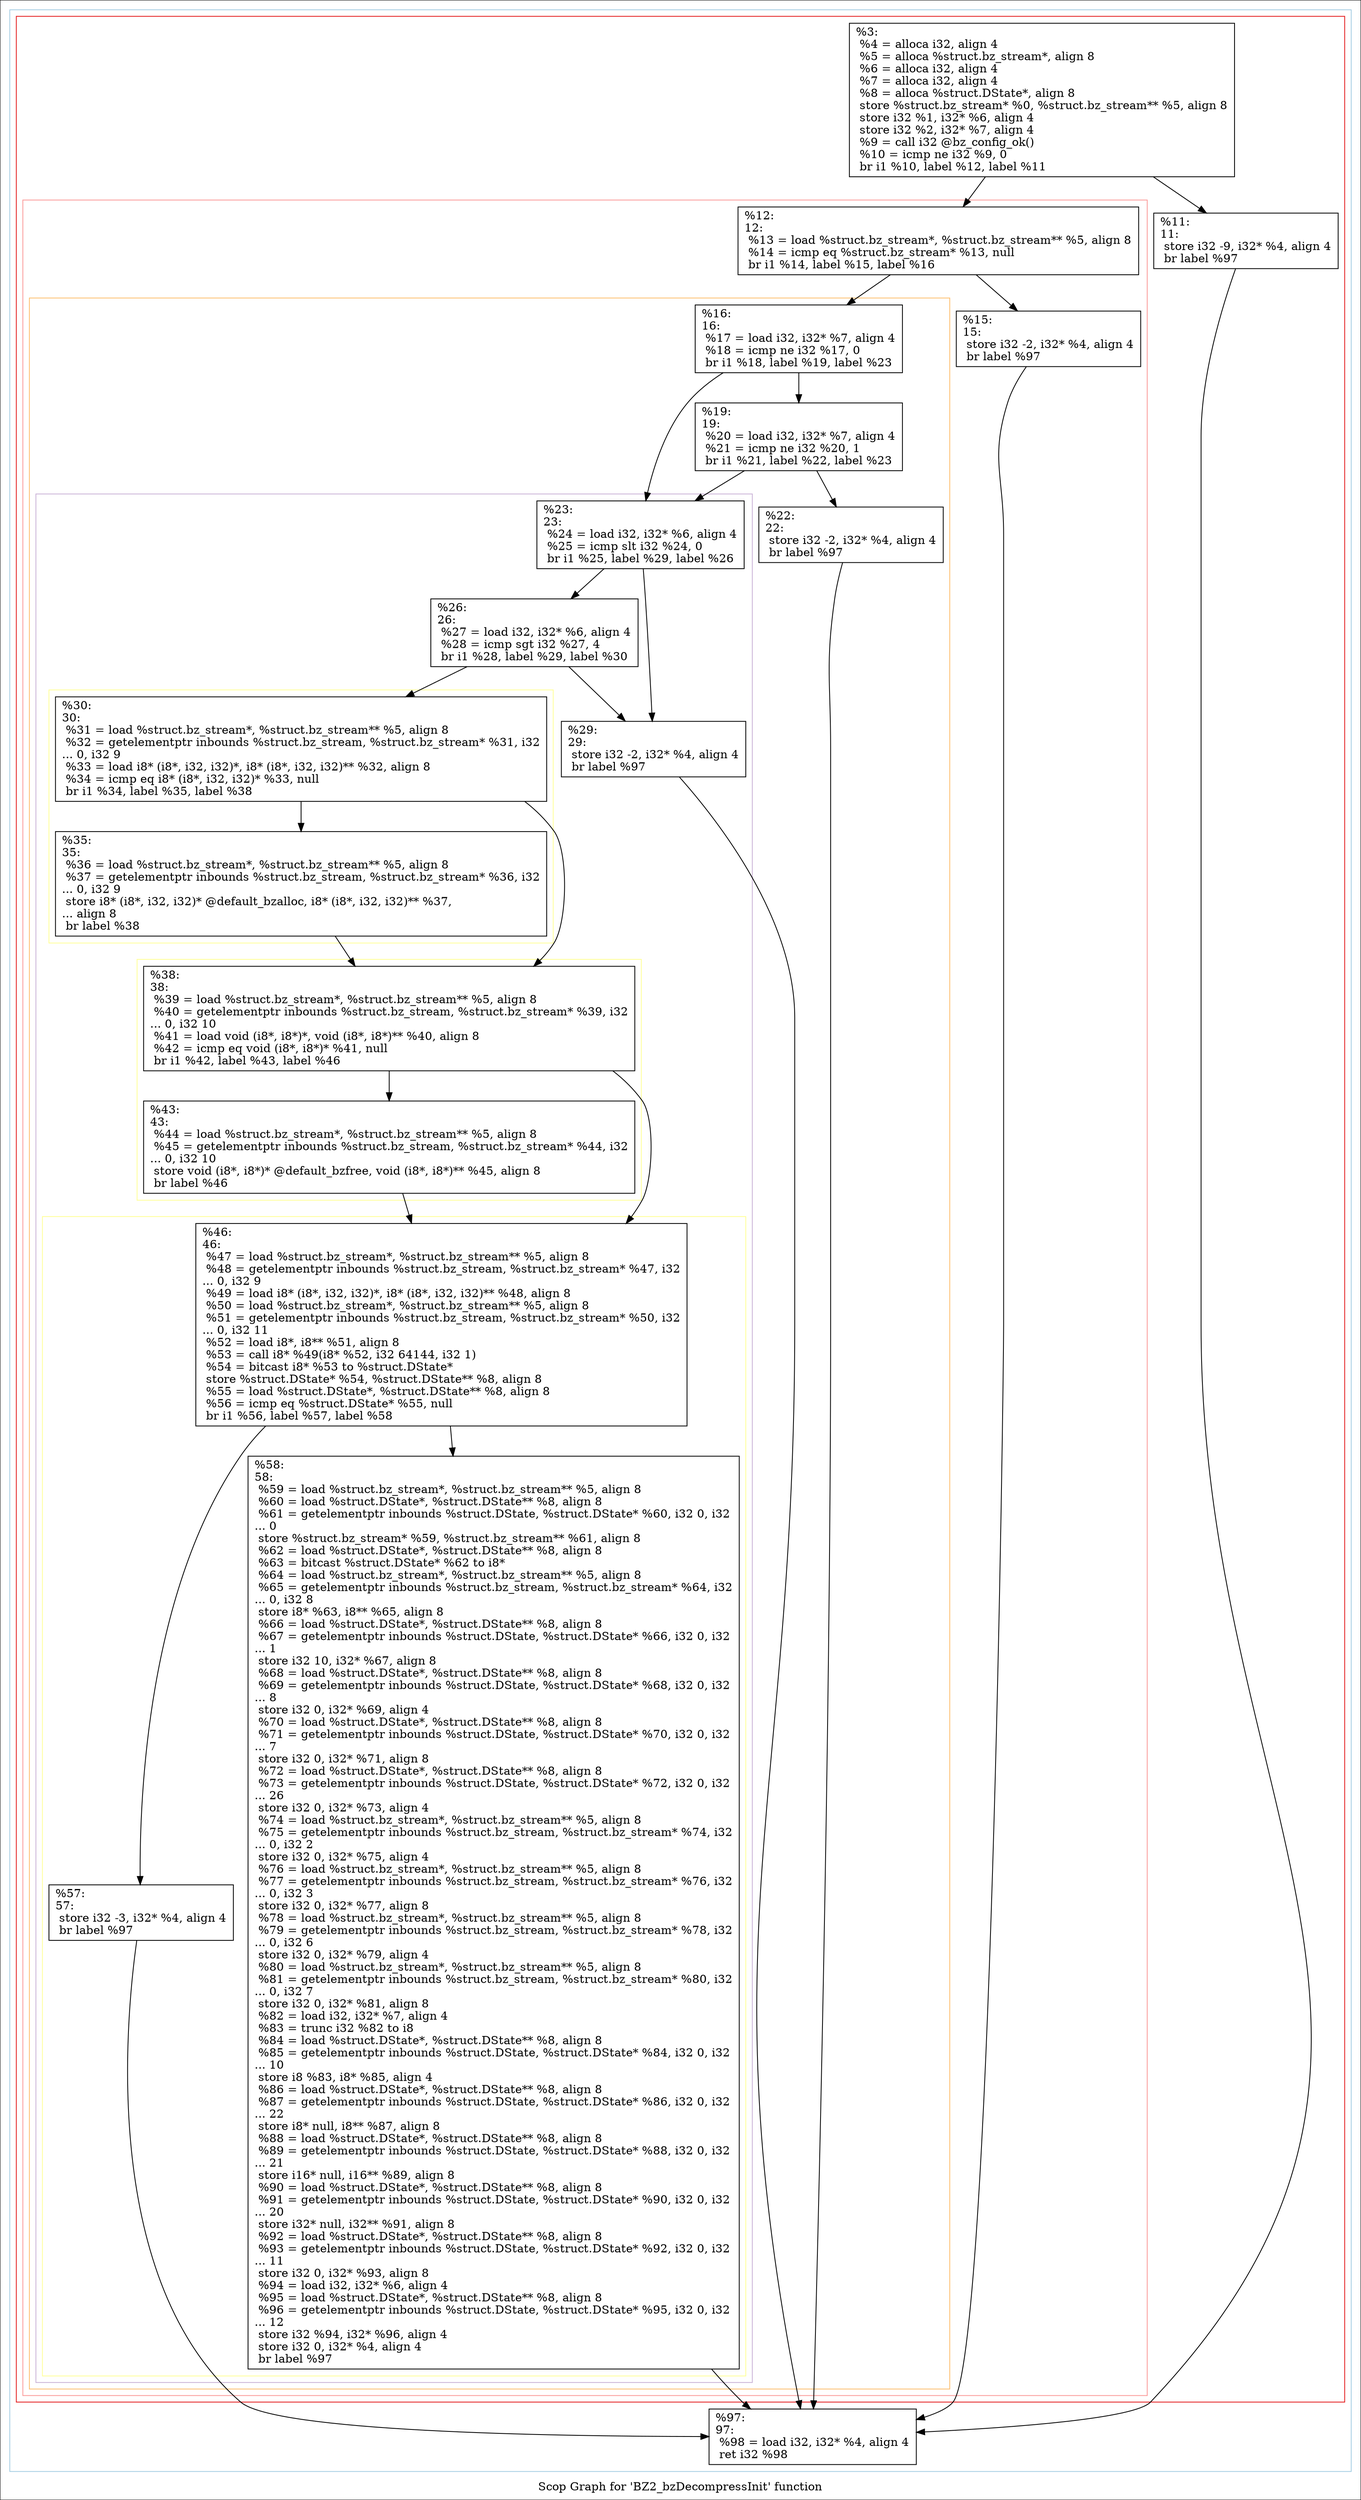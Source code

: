 digraph "Scop Graph for 'BZ2_bzDecompressInit' function" {
	label="Scop Graph for 'BZ2_bzDecompressInit' function";

	Node0x28d6b60 [shape=record,label="{%3:\l  %4 = alloca i32, align 4\l  %5 = alloca %struct.bz_stream*, align 8\l  %6 = alloca i32, align 4\l  %7 = alloca i32, align 4\l  %8 = alloca %struct.DState*, align 8\l  store %struct.bz_stream* %0, %struct.bz_stream** %5, align 8\l  store i32 %1, i32* %6, align 4\l  store i32 %2, i32* %7, align 4\l  %9 = call i32 @bz_config_ok()\l  %10 = icmp ne i32 %9, 0\l  br i1 %10, label %12, label %11\l}"];
	Node0x28d6b60 -> Node0x28151d0;
	Node0x28d6b60 -> Node0x28c4750;
	Node0x28151d0 [shape=record,label="{%12:\l12:                                               \l  %13 = load %struct.bz_stream*, %struct.bz_stream** %5, align 8\l  %14 = icmp eq %struct.bz_stream* %13, null\l  br i1 %14, label %15, label %16\l}"];
	Node0x28151d0 -> Node0x2803e50;
	Node0x28151d0 -> Node0x28c7660;
	Node0x2803e50 [shape=record,label="{%15:\l15:                                               \l  store i32 -2, i32* %4, align 4\l  br label %97\l}"];
	Node0x2803e50 -> Node0x2739f70;
	Node0x2739f70 [shape=record,label="{%97:\l97:                                               \l  %98 = load i32, i32* %4, align 4\l  ret i32 %98\l}"];
	Node0x28c7660 [shape=record,label="{%16:\l16:                                               \l  %17 = load i32, i32* %7, align 4\l  %18 = icmp ne i32 %17, 0\l  br i1 %18, label %19, label %23\l}"];
	Node0x28c7660 -> Node0x28e05a0;
	Node0x28c7660 -> Node0x2810c80;
	Node0x28e05a0 [shape=record,label="{%19:\l19:                                               \l  %20 = load i32, i32* %7, align 4\l  %21 = icmp ne i32 %20, 1\l  br i1 %21, label %22, label %23\l}"];
	Node0x28e05a0 -> Node0x27d5f00;
	Node0x28e05a0 -> Node0x2810c80;
	Node0x27d5f00 [shape=record,label="{%22:\l22:                                               \l  store i32 -2, i32* %4, align 4\l  br label %97\l}"];
	Node0x27d5f00 -> Node0x2739f70;
	Node0x2810c80 [shape=record,label="{%23:\l23:                                               \l  %24 = load i32, i32* %6, align 4\l  %25 = icmp slt i32 %24, 0\l  br i1 %25, label %29, label %26\l}"];
	Node0x2810c80 -> Node0x2828280;
	Node0x2810c80 -> Node0x28e5de0;
	Node0x2828280 [shape=record,label="{%29:\l29:                                               \l  store i32 -2, i32* %4, align 4\l  br label %97\l}"];
	Node0x2828280 -> Node0x2739f70;
	Node0x28e5de0 [shape=record,label="{%26:\l26:                                               \l  %27 = load i32, i32* %6, align 4\l  %28 = icmp sgt i32 %27, 4\l  br i1 %28, label %29, label %30\l}"];
	Node0x28e5de0 -> Node0x2828280;
	Node0x28e5de0 -> Node0x2824840;
	Node0x2824840 [shape=record,label="{%30:\l30:                                               \l  %31 = load %struct.bz_stream*, %struct.bz_stream** %5, align 8\l  %32 = getelementptr inbounds %struct.bz_stream, %struct.bz_stream* %31, i32\l... 0, i32 9\l  %33 = load i8* (i8*, i32, i32)*, i8* (i8*, i32, i32)** %32, align 8\l  %34 = icmp eq i8* (i8*, i32, i32)* %33, null\l  br i1 %34, label %35, label %38\l}"];
	Node0x2824840 -> Node0x27fcd70;
	Node0x2824840 -> Node0x268a010;
	Node0x27fcd70 [shape=record,label="{%35:\l35:                                               \l  %36 = load %struct.bz_stream*, %struct.bz_stream** %5, align 8\l  %37 = getelementptr inbounds %struct.bz_stream, %struct.bz_stream* %36, i32\l... 0, i32 9\l  store i8* (i8*, i32, i32)* @default_bzalloc, i8* (i8*, i32, i32)** %37,\l... align 8\l  br label %38\l}"];
	Node0x27fcd70 -> Node0x268a010;
	Node0x268a010 [shape=record,label="{%38:\l38:                                               \l  %39 = load %struct.bz_stream*, %struct.bz_stream** %5, align 8\l  %40 = getelementptr inbounds %struct.bz_stream, %struct.bz_stream* %39, i32\l... 0, i32 10\l  %41 = load void (i8*, i8*)*, void (i8*, i8*)** %40, align 8\l  %42 = icmp eq void (i8*, i8*)* %41, null\l  br i1 %42, label %43, label %46\l}"];
	Node0x268a010 -> Node0x28cdd00;
	Node0x268a010 -> Node0x2841d20;
	Node0x28cdd00 [shape=record,label="{%43:\l43:                                               \l  %44 = load %struct.bz_stream*, %struct.bz_stream** %5, align 8\l  %45 = getelementptr inbounds %struct.bz_stream, %struct.bz_stream* %44, i32\l... 0, i32 10\l  store void (i8*, i8*)* @default_bzfree, void (i8*, i8*)** %45, align 8\l  br label %46\l}"];
	Node0x28cdd00 -> Node0x2841d20;
	Node0x2841d20 [shape=record,label="{%46:\l46:                                               \l  %47 = load %struct.bz_stream*, %struct.bz_stream** %5, align 8\l  %48 = getelementptr inbounds %struct.bz_stream, %struct.bz_stream* %47, i32\l... 0, i32 9\l  %49 = load i8* (i8*, i32, i32)*, i8* (i8*, i32, i32)** %48, align 8\l  %50 = load %struct.bz_stream*, %struct.bz_stream** %5, align 8\l  %51 = getelementptr inbounds %struct.bz_stream, %struct.bz_stream* %50, i32\l... 0, i32 11\l  %52 = load i8*, i8** %51, align 8\l  %53 = call i8* %49(i8* %52, i32 64144, i32 1)\l  %54 = bitcast i8* %53 to %struct.DState*\l  store %struct.DState* %54, %struct.DState** %8, align 8\l  %55 = load %struct.DState*, %struct.DState** %8, align 8\l  %56 = icmp eq %struct.DState* %55, null\l  br i1 %56, label %57, label %58\l}"];
	Node0x2841d20 -> Node0x28ccec0;
	Node0x2841d20 -> Node0x2782b60;
	Node0x28ccec0 [shape=record,label="{%57:\l57:                                               \l  store i32 -3, i32* %4, align 4\l  br label %97\l}"];
	Node0x28ccec0 -> Node0x2739f70;
	Node0x2782b60 [shape=record,label="{%58:\l58:                                               \l  %59 = load %struct.bz_stream*, %struct.bz_stream** %5, align 8\l  %60 = load %struct.DState*, %struct.DState** %8, align 8\l  %61 = getelementptr inbounds %struct.DState, %struct.DState* %60, i32 0, i32\l... 0\l  store %struct.bz_stream* %59, %struct.bz_stream** %61, align 8\l  %62 = load %struct.DState*, %struct.DState** %8, align 8\l  %63 = bitcast %struct.DState* %62 to i8*\l  %64 = load %struct.bz_stream*, %struct.bz_stream** %5, align 8\l  %65 = getelementptr inbounds %struct.bz_stream, %struct.bz_stream* %64, i32\l... 0, i32 8\l  store i8* %63, i8** %65, align 8\l  %66 = load %struct.DState*, %struct.DState** %8, align 8\l  %67 = getelementptr inbounds %struct.DState, %struct.DState* %66, i32 0, i32\l... 1\l  store i32 10, i32* %67, align 8\l  %68 = load %struct.DState*, %struct.DState** %8, align 8\l  %69 = getelementptr inbounds %struct.DState, %struct.DState* %68, i32 0, i32\l... 8\l  store i32 0, i32* %69, align 4\l  %70 = load %struct.DState*, %struct.DState** %8, align 8\l  %71 = getelementptr inbounds %struct.DState, %struct.DState* %70, i32 0, i32\l... 7\l  store i32 0, i32* %71, align 8\l  %72 = load %struct.DState*, %struct.DState** %8, align 8\l  %73 = getelementptr inbounds %struct.DState, %struct.DState* %72, i32 0, i32\l... 26\l  store i32 0, i32* %73, align 4\l  %74 = load %struct.bz_stream*, %struct.bz_stream** %5, align 8\l  %75 = getelementptr inbounds %struct.bz_stream, %struct.bz_stream* %74, i32\l... 0, i32 2\l  store i32 0, i32* %75, align 4\l  %76 = load %struct.bz_stream*, %struct.bz_stream** %5, align 8\l  %77 = getelementptr inbounds %struct.bz_stream, %struct.bz_stream* %76, i32\l... 0, i32 3\l  store i32 0, i32* %77, align 8\l  %78 = load %struct.bz_stream*, %struct.bz_stream** %5, align 8\l  %79 = getelementptr inbounds %struct.bz_stream, %struct.bz_stream* %78, i32\l... 0, i32 6\l  store i32 0, i32* %79, align 4\l  %80 = load %struct.bz_stream*, %struct.bz_stream** %5, align 8\l  %81 = getelementptr inbounds %struct.bz_stream, %struct.bz_stream* %80, i32\l... 0, i32 7\l  store i32 0, i32* %81, align 8\l  %82 = load i32, i32* %7, align 4\l  %83 = trunc i32 %82 to i8\l  %84 = load %struct.DState*, %struct.DState** %8, align 8\l  %85 = getelementptr inbounds %struct.DState, %struct.DState* %84, i32 0, i32\l... 10\l  store i8 %83, i8* %85, align 4\l  %86 = load %struct.DState*, %struct.DState** %8, align 8\l  %87 = getelementptr inbounds %struct.DState, %struct.DState* %86, i32 0, i32\l... 22\l  store i8* null, i8** %87, align 8\l  %88 = load %struct.DState*, %struct.DState** %8, align 8\l  %89 = getelementptr inbounds %struct.DState, %struct.DState* %88, i32 0, i32\l... 21\l  store i16* null, i16** %89, align 8\l  %90 = load %struct.DState*, %struct.DState** %8, align 8\l  %91 = getelementptr inbounds %struct.DState, %struct.DState* %90, i32 0, i32\l... 20\l  store i32* null, i32** %91, align 8\l  %92 = load %struct.DState*, %struct.DState** %8, align 8\l  %93 = getelementptr inbounds %struct.DState, %struct.DState* %92, i32 0, i32\l... 11\l  store i32 0, i32* %93, align 8\l  %94 = load i32, i32* %6, align 4\l  %95 = load %struct.DState*, %struct.DState** %8, align 8\l  %96 = getelementptr inbounds %struct.DState, %struct.DState* %95, i32 0, i32\l... 12\l  store i32 %94, i32* %96, align 4\l  store i32 0, i32* %4, align 4\l  br label %97\l}"];
	Node0x2782b60 -> Node0x2739f70;
	Node0x28c4750 [shape=record,label="{%11:\l11:                                               \l  store i32 -9, i32* %4, align 4\l  br label %97\l}"];
	Node0x28c4750 -> Node0x2739f70;
	colorscheme = "paired12"
        subgraph cluster_0x28ee5d0 {
          label = "";
          style = solid;
          color = 1
          subgraph cluster_0x28dc380 {
            label = "";
            style = solid;
            color = 6
            subgraph cluster_0x254ba30 {
              label = "";
              style = solid;
              color = 5
              subgraph cluster_0x2941dd0 {
                label = "";
                style = solid;
                color = 7
                subgraph cluster_0x28ec570 {
                  label = "";
                  style = solid;
                  color = 9
                  subgraph cluster_0x291eda0 {
                    label = "";
                    style = solid;
                    color = 11
                    Node0x2824840;
                    Node0x27fcd70;
                  }
                  subgraph cluster_0x2925610 {
                    label = "";
                    style = solid;
                    color = 11
                    Node0x268a010;
                    Node0x28cdd00;
                  }
                  subgraph cluster_0x2913440 {
                    label = "";
                    style = solid;
                    color = 11
                    Node0x2841d20;
                    Node0x28ccec0;
                    Node0x2782b60;
                  }
                  Node0x2810c80;
                  Node0x2828280;
                  Node0x28e5de0;
                }
                Node0x28c7660;
                Node0x28e05a0;
                Node0x27d5f00;
              }
              Node0x28151d0;
              Node0x2803e50;
            }
            Node0x28d6b60;
            Node0x28c4750;
          }
          Node0x2739f70;
        }
}
